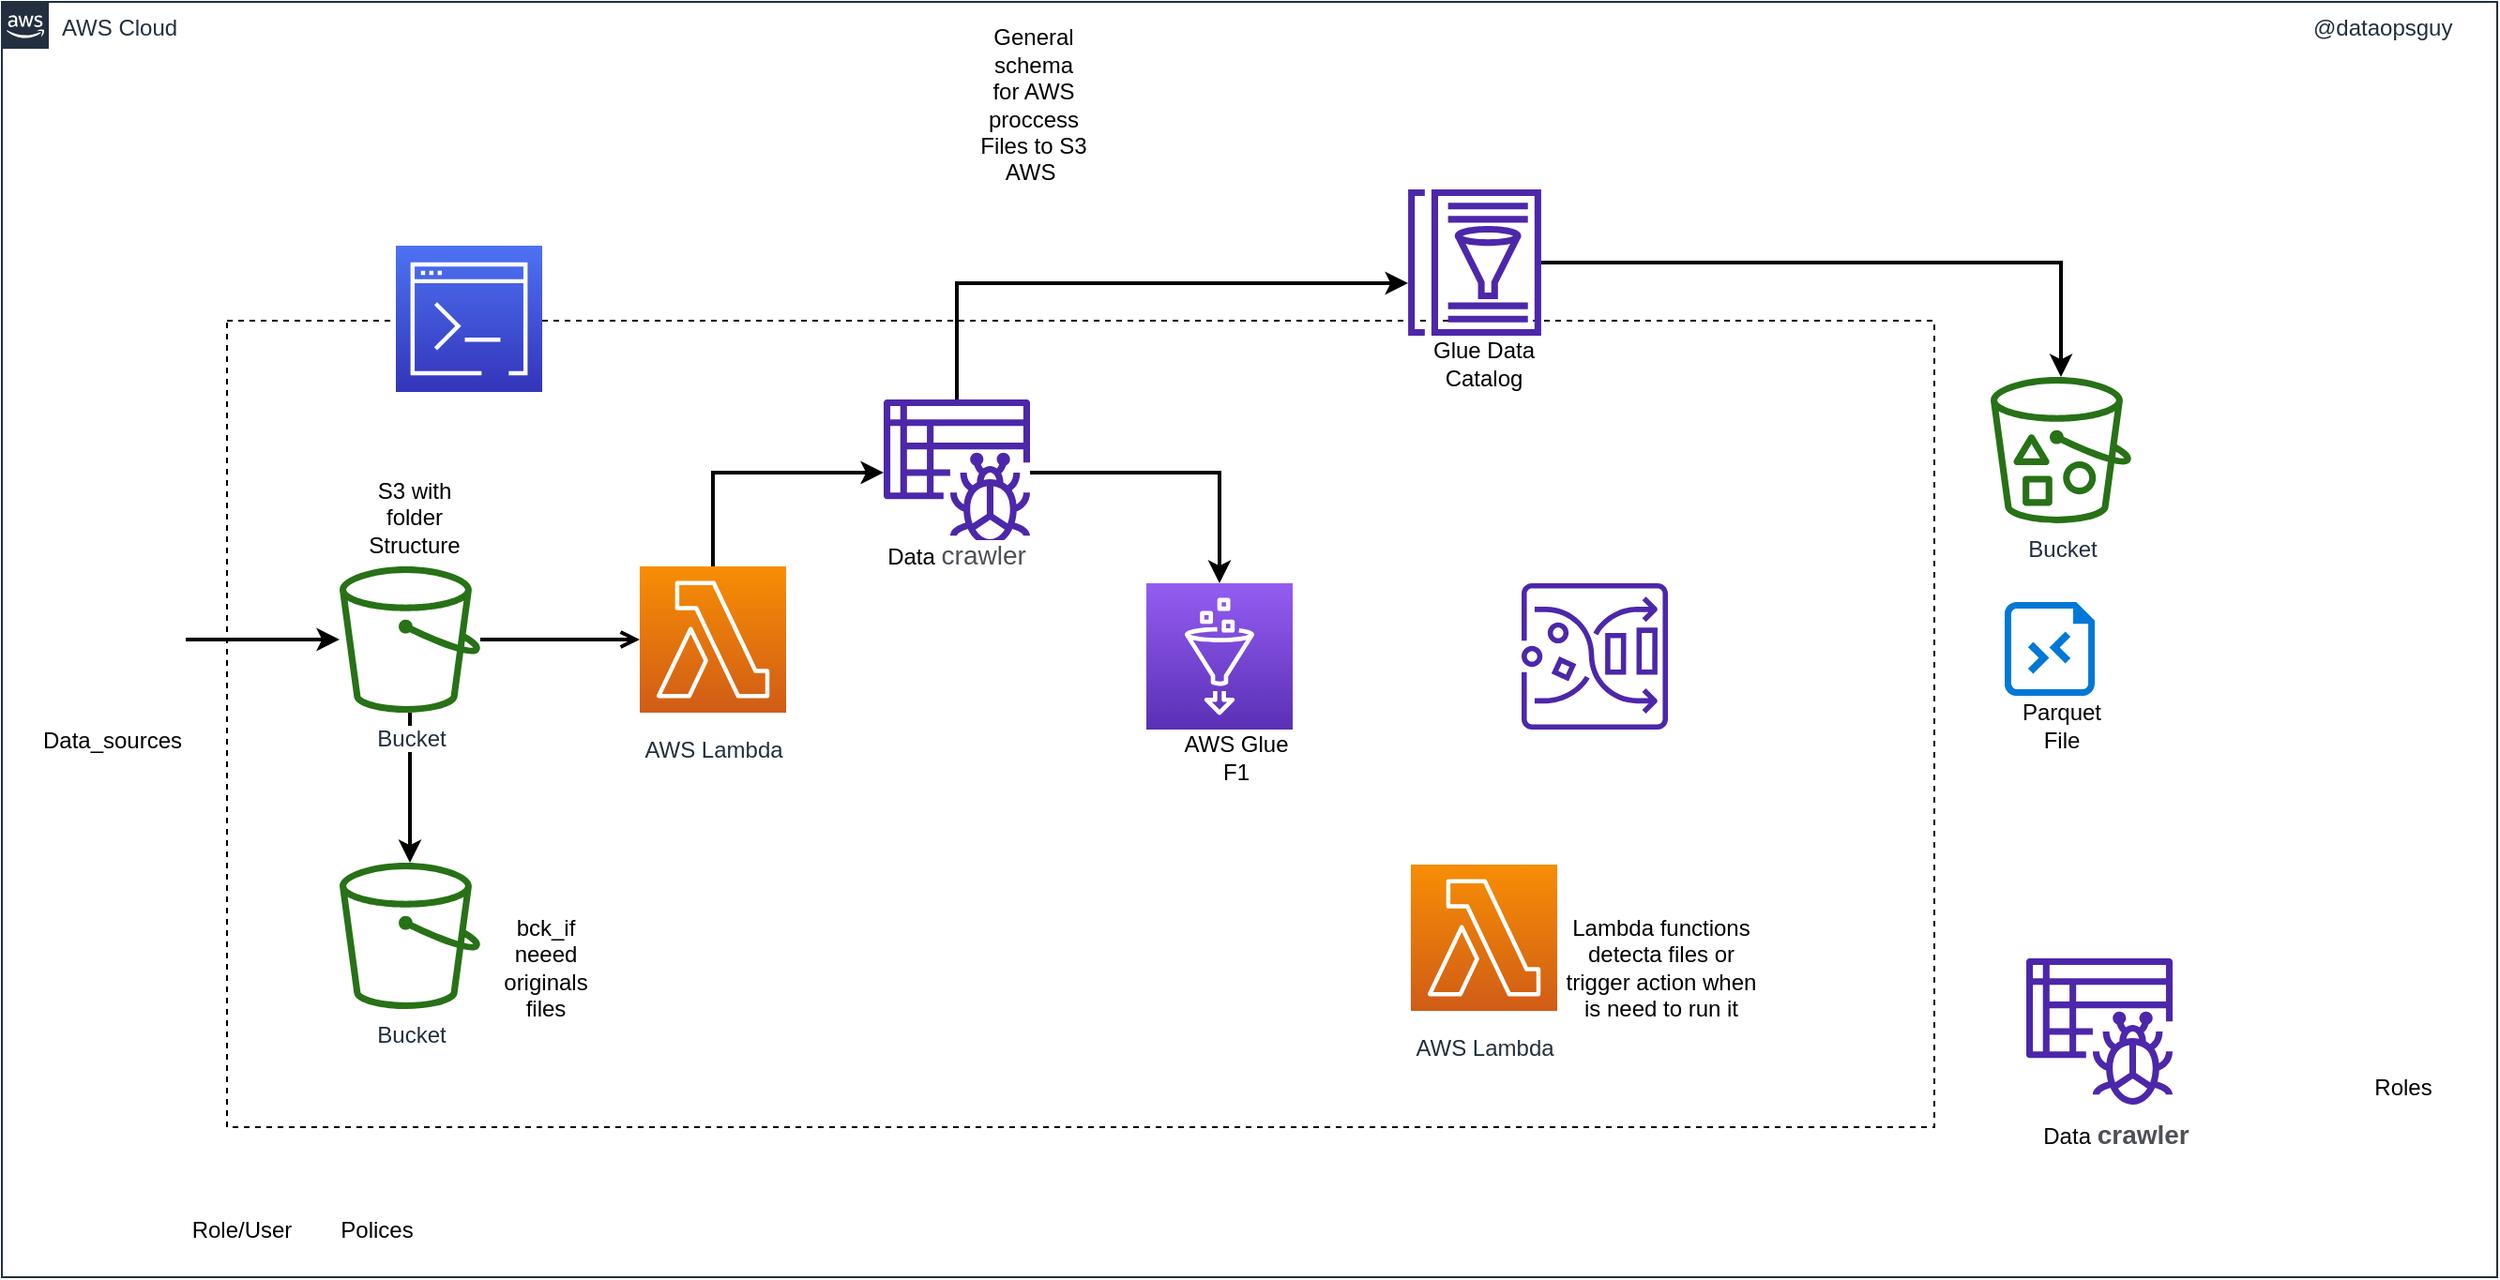 <mxfile version="20.3.0" type="github" pages="2">
  <diagram name="AWS_S3_Glue" id="YycMQG0jKVHck7Y0xzeI">
    <mxGraphModel dx="1422" dy="762" grid="1" gridSize="10" guides="1" tooltips="1" connect="1" arrows="1" fold="1" page="1" pageScale="1" pageWidth="2336" pageHeight="1654" math="0" shadow="0">
      <root>
        <mxCell id="27Ol19HIDqQMcz8ErLN1-0" />
        <mxCell id="27Ol19HIDqQMcz8ErLN1-1" parent="27Ol19HIDqQMcz8ErLN1-0" />
        <mxCell id="27Ol19HIDqQMcz8ErLN1-3" value="AWS Cloud" style="points=[[0,0],[0.25,0],[0.5,0],[0.75,0],[1,0],[1,0.25],[1,0.5],[1,0.75],[1,1],[0.75,1],[0.5,1],[0.25,1],[0,1],[0,0.75],[0,0.5],[0,0.25]];outlineConnect=0;gradientColor=none;html=1;whiteSpace=wrap;fontSize=12;fontStyle=0;shape=mxgraph.aws4.group;grIcon=mxgraph.aws4.group_aws_cloud_alt;strokeColor=#232F3E;fillColor=none;verticalAlign=top;align=left;spacingLeft=30;fontColor=#232F3E;dashed=0;labelBackgroundColor=#ffffff;container=1;pointerEvents=0;collapsible=0;recursiveResize=0;" parent="27Ol19HIDqQMcz8ErLN1-1" vertex="1">
          <mxGeometry x="50" y="80" width="1330" height="680" as="geometry" />
        </mxCell>
        <mxCell id="27Ol19HIDqQMcz8ErLN1-4" style="edgeStyle=orthogonalEdgeStyle;rounded=0;orthogonalLoop=1;jettySize=auto;html=1;strokeWidth=2;" parent="27Ol19HIDqQMcz8ErLN1-3" source="27Ol19HIDqQMcz8ErLN1-5" target="27Ol19HIDqQMcz8ErLN1-6" edge="1">
          <mxGeometry relative="1" as="geometry" />
        </mxCell>
        <mxCell id="27Ol19HIDqQMcz8ErLN1-5" value="" style="shape=image;html=1;verticalAlign=top;verticalLabelPosition=bottom;labelBackgroundColor=#ffffff;imageAspect=0;aspect=fixed;image=https://cdn1.iconfinder.com/data/icons/bootstrap-vol-3/16/filetype-csv-128.png" parent="27Ol19HIDqQMcz8ErLN1-3" vertex="1">
          <mxGeometry x="20" y="301" width="78" height="78" as="geometry" />
        </mxCell>
        <mxCell id="BuzA3Bi35Psj4LvPRwkX-13" value="" style="edgeStyle=orthogonalEdgeStyle;rounded=0;orthogonalLoop=1;jettySize=auto;html=1;strokeWidth=2;" parent="27Ol19HIDqQMcz8ErLN1-3" source="27Ol19HIDqQMcz8ErLN1-6" target="BuzA3Bi35Psj4LvPRwkX-12" edge="1">
          <mxGeometry relative="1" as="geometry" />
        </mxCell>
        <mxCell id="27Ol19HIDqQMcz8ErLN1-6" value="Bucket" style="outlineConnect=0;fontColor=#232F3E;gradientColor=none;fillColor=#277116;strokeColor=none;dashed=0;verticalLabelPosition=bottom;verticalAlign=top;align=center;html=1;fontSize=12;fontStyle=0;aspect=fixed;pointerEvents=1;shape=mxgraph.aws4.bucket;labelBackgroundColor=#ffffff;" parent="27Ol19HIDqQMcz8ErLN1-3" vertex="1">
          <mxGeometry x="180" y="301" width="75" height="78" as="geometry" />
        </mxCell>
        <mxCell id="27Ol19HIDqQMcz8ErLN1-2" value="" style="rounded=0;whiteSpace=wrap;html=1;labelBackgroundColor=none;fillColor=none;dashed=1;container=1;pointerEvents=0;collapsible=0;recursiveResize=0;" parent="27Ol19HIDqQMcz8ErLN1-3" vertex="1">
          <mxGeometry x="120" y="170" width="910" height="430" as="geometry" />
        </mxCell>
        <mxCell id="BuzA3Bi35Psj4LvPRwkX-25" style="edgeStyle=orthogonalEdgeStyle;rounded=0;orthogonalLoop=1;jettySize=auto;html=1;strokeWidth=2;" parent="27Ol19HIDqQMcz8ErLN1-2" source="27Ol19HIDqQMcz8ErLN1-26" target="X7rByN3R1TnToOI3u63U-4" edge="1">
          <mxGeometry relative="1" as="geometry">
            <Array as="points">
              <mxPoint x="259" y="81" />
            </Array>
          </mxGeometry>
        </mxCell>
        <mxCell id="27Ol19HIDqQMcz8ErLN1-26" value="AWS Lambda" style="outlineConnect=0;fontColor=#232F3E;gradientColor=#F78E04;gradientDirection=north;fillColor=#D05C17;strokeColor=#ffffff;dashed=0;verticalLabelPosition=bottom;verticalAlign=top;align=center;html=1;fontSize=12;fontStyle=0;aspect=fixed;shape=mxgraph.aws4.resourceIcon;resIcon=mxgraph.aws4.lambda;labelBackgroundColor=#ffffff;spacingTop=6;" parent="27Ol19HIDqQMcz8ErLN1-2" vertex="1">
          <mxGeometry x="220" y="131" width="78" height="78" as="geometry" />
        </mxCell>
        <mxCell id="X7rByN3R1TnToOI3u63U-4" value="" style="sketch=0;outlineConnect=0;fontColor=#232F3E;gradientColor=none;fillColor=#4D27AA;strokeColor=none;dashed=0;verticalLabelPosition=bottom;verticalAlign=top;align=center;html=1;fontSize=12;fontStyle=0;aspect=fixed;pointerEvents=1;shape=mxgraph.aws4.glue_crawlers;" parent="27Ol19HIDqQMcz8ErLN1-2" vertex="1">
          <mxGeometry x="350" y="42" width="78" height="78" as="geometry" />
        </mxCell>
        <mxCell id="X7rByN3R1TnToOI3u63U-3" value="" style="sketch=0;points=[[0,0,0],[0.25,0,0],[0.5,0,0],[0.75,0,0],[1,0,0],[0,1,0],[0.25,1,0],[0.5,1,0],[0.75,1,0],[1,1,0],[0,0.25,0],[0,0.5,0],[0,0.75,0],[1,0.25,0],[1,0.5,0],[1,0.75,0]];outlineConnect=0;fontColor=#232F3E;gradientColor=#4D72F3;gradientDirection=north;fillColor=#3334B9;strokeColor=#ffffff;dashed=0;verticalLabelPosition=bottom;verticalAlign=top;align=center;html=1;fontSize=12;fontStyle=0;aspect=fixed;shape=mxgraph.aws4.resourceIcon;resIcon=mxgraph.aws4.command_line_interface;" parent="27Ol19HIDqQMcz8ErLN1-2" vertex="1">
          <mxGeometry x="90" y="-40" width="78" height="78" as="geometry" />
        </mxCell>
        <mxCell id="X7rByN3R1TnToOI3u63U-2" value="" style="sketch=0;points=[[0,0,0],[0.25,0,0],[0.5,0,0],[0.75,0,0],[1,0,0],[0,1,0],[0.25,1,0],[0.5,1,0],[0.75,1,0],[1,1,0],[0,0.25,0],[0,0.5,0],[0,0.75,0],[1,0.25,0],[1,0.5,0],[1,0.75,0]];outlineConnect=0;fontColor=#232F3E;gradientColor=#945DF2;gradientDirection=north;fillColor=#5A30B5;strokeColor=#ffffff;dashed=0;verticalLabelPosition=bottom;verticalAlign=top;align=center;html=1;fontSize=12;fontStyle=0;aspect=fixed;shape=mxgraph.aws4.resourceIcon;resIcon=mxgraph.aws4.glue;" parent="27Ol19HIDqQMcz8ErLN1-2" vertex="1">
          <mxGeometry x="490" y="140" width="78" height="78" as="geometry" />
        </mxCell>
        <mxCell id="BuzA3Bi35Psj4LvPRwkX-3" style="edgeStyle=orthogonalEdgeStyle;rounded=0;orthogonalLoop=1;jettySize=auto;html=1;strokeWidth=2;" parent="27Ol19HIDqQMcz8ErLN1-2" source="X7rByN3R1TnToOI3u63U-4" target="X7rByN3R1TnToOI3u63U-2" edge="1">
          <mxGeometry relative="1" as="geometry" />
        </mxCell>
        <mxCell id="BuzA3Bi35Psj4LvPRwkX-7" value="AWS Glue F1" style="text;html=1;strokeColor=none;fillColor=none;align=center;verticalAlign=middle;whiteSpace=wrap;rounded=0;" parent="27Ol19HIDqQMcz8ErLN1-2" vertex="1">
          <mxGeometry x="508" y="218" width="60" height="30" as="geometry" />
        </mxCell>
        <mxCell id="BuzA3Bi35Psj4LvPRwkX-20" value="bck_if neeed originals files" style="text;html=1;strokeColor=none;fillColor=none;align=center;verticalAlign=middle;whiteSpace=wrap;rounded=0;" parent="27Ol19HIDqQMcz8ErLN1-2" vertex="1">
          <mxGeometry x="140" y="330" width="60" height="30" as="geometry" />
        </mxCell>
        <mxCell id="BuzA3Bi35Psj4LvPRwkX-21" value="S3 with folder Structure" style="text;html=1;strokeColor=none;fillColor=none;align=center;verticalAlign=middle;whiteSpace=wrap;rounded=0;" parent="27Ol19HIDqQMcz8ErLN1-2" vertex="1">
          <mxGeometry x="70" y="90" width="60" height="30" as="geometry" />
        </mxCell>
        <mxCell id="BuzA3Bi35Psj4LvPRwkX-6" value="Data&amp;nbsp;&lt;span style=&quot;color: rgb(77, 81, 86); font-family: arial, sans-serif; font-size: 14px; text-align: start; background-color: rgb(255, 255, 255);&quot; class=&quot;hcV4Re nkGKTb&quot;&gt;crawler&lt;/span&gt;" style="text;html=1;strokeColor=none;fillColor=none;align=center;verticalAlign=middle;whiteSpace=wrap;rounded=0;" parent="27Ol19HIDqQMcz8ErLN1-2" vertex="1">
          <mxGeometry x="359" y="110" width="60" height="30" as="geometry" />
        </mxCell>
        <mxCell id="K2hohYuigpaxFcC9Kort-7" value="Glue Data Catalog" style="text;html=1;strokeColor=none;fillColor=none;align=center;verticalAlign=middle;whiteSpace=wrap;rounded=0;" vertex="1" parent="27Ol19HIDqQMcz8ErLN1-2">
          <mxGeometry x="640" y="8" width="60" height="30" as="geometry" />
        </mxCell>
        <mxCell id="K2hohYuigpaxFcC9Kort-8" value="" style="sketch=0;outlineConnect=0;fontColor=#232F3E;gradientColor=none;fillColor=#4D27AA;strokeColor=none;dashed=0;verticalLabelPosition=bottom;verticalAlign=top;align=center;html=1;fontSize=12;fontStyle=0;aspect=fixed;pointerEvents=1;shape=mxgraph.aws4.glue_databrew;" vertex="1" parent="27Ol19HIDqQMcz8ErLN1-2">
          <mxGeometry x="690" y="140" width="78" height="78" as="geometry" />
        </mxCell>
        <mxCell id="K2hohYuigpaxFcC9Kort-44" value="AWS Lambda" style="outlineConnect=0;fontColor=#232F3E;gradientColor=#F78E04;gradientDirection=north;fillColor=#D05C17;strokeColor=#ffffff;dashed=0;verticalLabelPosition=bottom;verticalAlign=top;align=center;html=1;fontSize=12;fontStyle=0;aspect=fixed;shape=mxgraph.aws4.resourceIcon;resIcon=mxgraph.aws4.lambda;labelBackgroundColor=#ffffff;spacingTop=6;" vertex="1" parent="27Ol19HIDqQMcz8ErLN1-2">
          <mxGeometry x="631" y="290" width="78" height="78" as="geometry" />
        </mxCell>
        <mxCell id="K2hohYuigpaxFcC9Kort-46" value="Lambda functions detecta files or trigger action when is need to run it" style="text;html=1;strokeColor=none;fillColor=none;align=center;verticalAlign=middle;whiteSpace=wrap;rounded=0;" vertex="1" parent="27Ol19HIDqQMcz8ErLN1-2">
          <mxGeometry x="709" y="290" width="111" height="110" as="geometry" />
        </mxCell>
        <mxCell id="X7rByN3R1TnToOI3u63U-6" value="&lt;font color=&quot;#232f3e&quot;&gt;&lt;span style=&quot;background-color: rgb(255, 255, 255);&quot;&gt;@dataopsguy&lt;/span&gt;&lt;/font&gt;" style="text;whiteSpace=wrap;html=1;" parent="27Ol19HIDqQMcz8ErLN1-3" vertex="1">
          <mxGeometry x="1230" width="100" height="40" as="geometry" />
        </mxCell>
        <mxCell id="27Ol19HIDqQMcz8ErLN1-11" value="" style="edgeStyle=orthogonalEdgeStyle;rounded=0;orthogonalLoop=1;jettySize=auto;html=1;endArrow=open;endFill=0;strokeWidth=2;" parent="27Ol19HIDqQMcz8ErLN1-3" source="27Ol19HIDqQMcz8ErLN1-6" target="27Ol19HIDqQMcz8ErLN1-26" edge="1">
          <mxGeometry relative="1" as="geometry">
            <mxPoint x="398" y="269" as="sourcePoint" />
            <mxPoint x="340" y="340" as="targetPoint" />
          </mxGeometry>
        </mxCell>
        <mxCell id="BuzA3Bi35Psj4LvPRwkX-4" value="General schema for AWS proccess Files to S3 AWS&amp;nbsp;" style="text;html=1;strokeColor=none;fillColor=none;align=center;verticalAlign=middle;whiteSpace=wrap;rounded=0;" parent="27Ol19HIDqQMcz8ErLN1-3" vertex="1">
          <mxGeometry x="520" y="40" width="60" height="30" as="geometry" />
        </mxCell>
        <mxCell id="BuzA3Bi35Psj4LvPRwkX-5" value="Roles" style="text;html=1;strokeColor=none;fillColor=none;align=center;verticalAlign=middle;whiteSpace=wrap;rounded=0;" parent="27Ol19HIDqQMcz8ErLN1-3" vertex="1">
          <mxGeometry x="1250" y="564" width="60" height="30" as="geometry" />
        </mxCell>
        <mxCell id="BuzA3Bi35Psj4LvPRwkX-9" value="Polices" style="text;html=1;strokeColor=none;fillColor=none;align=center;verticalAlign=middle;whiteSpace=wrap;rounded=0;" parent="27Ol19HIDqQMcz8ErLN1-3" vertex="1">
          <mxGeometry x="170" y="640" width="60" height="30" as="geometry" />
        </mxCell>
        <mxCell id="27Ol19HIDqQMcz8ErLN1-21" value="Bucket" style="outlineConnect=0;fontColor=#232F3E;gradientColor=none;fillColor=#277116;strokeColor=none;dashed=0;verticalLabelPosition=bottom;verticalAlign=top;align=center;html=1;fontSize=12;fontStyle=0;aspect=fixed;pointerEvents=1;shape=mxgraph.aws4.bucket_with_objects;labelBackgroundColor=#ffffff;" parent="27Ol19HIDqQMcz8ErLN1-3" vertex="1">
          <mxGeometry x="1060" y="200" width="75" height="78" as="geometry" />
        </mxCell>
        <mxCell id="BuzA3Bi35Psj4LvPRwkX-12" value="Bucket" style="outlineConnect=0;fontColor=#232F3E;gradientColor=none;fillColor=#277116;strokeColor=none;dashed=0;verticalLabelPosition=bottom;verticalAlign=top;align=center;html=1;fontSize=12;fontStyle=0;aspect=fixed;pointerEvents=1;shape=mxgraph.aws4.bucket;labelBackgroundColor=#ffffff;" parent="27Ol19HIDqQMcz8ErLN1-3" vertex="1">
          <mxGeometry x="180" y="459" width="75" height="78" as="geometry" />
        </mxCell>
        <mxCell id="BuzA3Bi35Psj4LvPRwkX-14" value="" style="sketch=0;aspect=fixed;pointerEvents=1;shadow=0;dashed=0;html=1;strokeColor=none;labelPosition=center;verticalLabelPosition=bottom;verticalAlign=top;align=center;shape=mxgraph.azure.rdp_remoting_file;fillColor=#0078D7;" parent="27Ol19HIDqQMcz8ErLN1-3" vertex="1">
          <mxGeometry x="1067.5" y="320" width="48" height="50" as="geometry" />
        </mxCell>
        <mxCell id="BuzA3Bi35Psj4LvPRwkX-15" value="Parquet File" style="text;html=1;strokeColor=none;fillColor=none;align=center;verticalAlign=middle;whiteSpace=wrap;rounded=0;" parent="27Ol19HIDqQMcz8ErLN1-3" vertex="1">
          <mxGeometry x="1067.5" y="371" width="60" height="30" as="geometry" />
        </mxCell>
        <mxCell id="BuzA3Bi35Psj4LvPRwkX-16" value="" style="sketch=0;outlineConnect=0;fontColor=#232F3E;gradientColor=none;fillColor=#4D27AA;strokeColor=none;dashed=0;verticalLabelPosition=bottom;verticalAlign=top;align=center;html=1;fontSize=12;fontStyle=0;aspect=fixed;pointerEvents=1;shape=mxgraph.aws4.glue_crawlers;" parent="27Ol19HIDqQMcz8ErLN1-3" vertex="1">
          <mxGeometry x="1079" y="510" width="78" height="78" as="geometry" />
        </mxCell>
        <mxCell id="BuzA3Bi35Psj4LvPRwkX-17" value="Data&amp;nbsp;&lt;span style=&quot;font-weight: 800; color: rgb(77, 81, 86); font-family: arial, sans-serif; font-size: 14px; text-align: start; background-color: rgb(255, 255, 255);&quot; class=&quot;hcV4Re nkGKTb&quot;&gt;crawler&lt;/span&gt;" style="text;html=1;strokeColor=none;fillColor=none;align=center;verticalAlign=middle;whiteSpace=wrap;rounded=0;" parent="27Ol19HIDqQMcz8ErLN1-3" vertex="1">
          <mxGeometry x="1097" y="589" width="60" height="30" as="geometry" />
        </mxCell>
        <mxCell id="BuzA3Bi35Psj4LvPRwkX-18" value="Data_sources" style="text;html=1;strokeColor=none;fillColor=none;align=center;verticalAlign=middle;whiteSpace=wrap;rounded=0;" parent="27Ol19HIDqQMcz8ErLN1-3" vertex="1">
          <mxGeometry x="29" y="379" width="60" height="30" as="geometry" />
        </mxCell>
        <mxCell id="BuzA3Bi35Psj4LvPRwkX-26" value="Role/User" style="text;html=1;strokeColor=none;fillColor=none;align=center;verticalAlign=middle;whiteSpace=wrap;rounded=0;" parent="27Ol19HIDqQMcz8ErLN1-3" vertex="1">
          <mxGeometry x="98" y="640" width="60" height="30" as="geometry" />
        </mxCell>
        <mxCell id="K2hohYuigpaxFcC9Kort-9" style="edgeStyle=orthogonalEdgeStyle;rounded=0;orthogonalLoop=1;jettySize=auto;html=1;strokeWidth=2;" edge="1" parent="27Ol19HIDqQMcz8ErLN1-3" source="K2hohYuigpaxFcC9Kort-1" target="27Ol19HIDqQMcz8ErLN1-21">
          <mxGeometry relative="1" as="geometry" />
        </mxCell>
        <mxCell id="K2hohYuigpaxFcC9Kort-1" value="" style="sketch=0;outlineConnect=0;fontColor=#232F3E;gradientColor=none;fillColor=#4D27AA;strokeColor=none;dashed=0;verticalLabelPosition=bottom;verticalAlign=top;align=center;html=1;fontSize=12;fontStyle=0;aspect=fixed;pointerEvents=1;shape=mxgraph.aws4.glue_data_catalog;" vertex="1" parent="27Ol19HIDqQMcz8ErLN1-3">
          <mxGeometry x="749" y="100" width="72" height="78" as="geometry" />
        </mxCell>
        <mxCell id="K2hohYuigpaxFcC9Kort-4" style="edgeStyle=orthogonalEdgeStyle;rounded=0;orthogonalLoop=1;jettySize=auto;html=1;strokeWidth=2;" edge="1" parent="27Ol19HIDqQMcz8ErLN1-3" source="X7rByN3R1TnToOI3u63U-4" target="K2hohYuigpaxFcC9Kort-1">
          <mxGeometry relative="1" as="geometry">
            <Array as="points">
              <mxPoint x="509" y="150" />
            </Array>
          </mxGeometry>
        </mxCell>
      </root>
    </mxGraphModel>
  </diagram>
  <diagram id="Ht1M8jgEwFfnCIfOTk4-" name="AWS_Glue_plan">
    <mxGraphModel dx="1422" dy="762" grid="1" gridSize="10" guides="1" tooltips="1" connect="1" arrows="1" fold="1" page="1" pageScale="1" pageWidth="1169" pageHeight="827" math="0" shadow="0">
      <root>
        <mxCell id="0" />
        <mxCell id="1" parent="0" />
        <mxCell id="UEzPUAAOIrF-is8g5C7q-107" value="" style="rounded=0;whiteSpace=wrap;html=1;labelBackgroundColor=none;fillColor=none;dashed=1;container=1;pointerEvents=0;collapsible=0;recursiveResize=0;" parent="1" vertex="1">
          <mxGeometry x="340" y="290" width="480" height="430" as="geometry" />
        </mxCell>
        <mxCell id="UEzPUAAOIrF-is8g5C7q-74" value="AWS Cloud" style="points=[[0,0],[0.25,0],[0.5,0],[0.75,0],[1,0],[1,0.25],[1,0.5],[1,0.75],[1,1],[0.75,1],[0.5,1],[0.25,1],[0,1],[0,0.75],[0,0.5],[0,0.25]];outlineConnect=0;gradientColor=none;html=1;whiteSpace=wrap;fontSize=12;fontStyle=0;shape=mxgraph.aws4.group;grIcon=mxgraph.aws4.group_aws_cloud_alt;strokeColor=#232F3E;fillColor=none;verticalAlign=top;align=left;spacingLeft=30;fontColor=#232F3E;dashed=0;labelBackgroundColor=#ffffff;container=1;pointerEvents=0;collapsible=0;recursiveResize=0;" parent="1" vertex="1">
          <mxGeometry x="50" y="80" width="780" height="680" as="geometry" />
        </mxCell>
        <mxCell id="oE7M9QJ5uVzOgLbk0iZZ-5" style="edgeStyle=orthogonalEdgeStyle;rounded=0;orthogonalLoop=1;jettySize=auto;html=1;" parent="UEzPUAAOIrF-is8g5C7q-74" source="oE7M9QJ5uVzOgLbk0iZZ-1" target="UEzPUAAOIrF-is8g5C7q-98" edge="1">
          <mxGeometry relative="1" as="geometry" />
        </mxCell>
        <mxCell id="oE7M9QJ5uVzOgLbk0iZZ-1" value="" style="shape=image;html=1;verticalAlign=top;verticalLabelPosition=bottom;labelBackgroundColor=#ffffff;imageAspect=0;aspect=fixed;image=https://cdn1.iconfinder.com/data/icons/bootstrap-vol-3/16/filetype-csv-128.png" parent="UEzPUAAOIrF-is8g5C7q-74" vertex="1">
          <mxGeometry x="10" y="301" width="78" height="78" as="geometry" />
        </mxCell>
        <mxCell id="UEzPUAAOIrF-is8g5C7q-98" value="Bucket" style="outlineConnect=0;fontColor=#232F3E;gradientColor=none;fillColor=#277116;strokeColor=none;dashed=0;verticalLabelPosition=bottom;verticalAlign=top;align=center;html=1;fontSize=12;fontStyle=0;aspect=fixed;pointerEvents=1;shape=mxgraph.aws4.bucket;labelBackgroundColor=#ffffff;" parent="UEzPUAAOIrF-is8g5C7q-74" vertex="1">
          <mxGeometry x="180" y="301" width="75" height="78" as="geometry" />
        </mxCell>
        <mxCell id="UEzPUAAOIrF-is8g5C7q-88" value="" style="edgeStyle=orthogonalEdgeStyle;rounded=0;orthogonalLoop=1;jettySize=auto;html=1;endArrow=open;endFill=0;strokeWidth=2;" parent="1" target="UEzPUAAOIrF-is8g5C7q-77" edge="1">
          <mxGeometry relative="1" as="geometry">
            <mxPoint x="168" y="179" as="sourcePoint" />
          </mxGeometry>
        </mxCell>
        <mxCell id="UEzPUAAOIrF-is8g5C7q-89" value="" style="edgeStyle=orthogonalEdgeStyle;rounded=0;orthogonalLoop=1;jettySize=auto;html=1;endArrow=open;endFill=0;strokeWidth=2;" parent="1" source="UEzPUAAOIrF-is8g5C7q-77" target="UEzPUAAOIrF-is8g5C7q-79" edge="1">
          <mxGeometry relative="1" as="geometry">
            <Array as="points">
              <mxPoint x="248" y="350" />
            </Array>
          </mxGeometry>
        </mxCell>
        <mxCell id="UEzPUAAOIrF-is8g5C7q-106" style="edgeStyle=orthogonalEdgeStyle;rounded=0;orthogonalLoop=1;jettySize=auto;html=1;endArrow=open;endFill=0;strokeWidth=2;" parent="1" source="UEzPUAAOIrF-is8g5C7q-77" target="UEzPUAAOIrF-is8g5C7q-78" edge="1">
          <mxGeometry relative="1" as="geometry" />
        </mxCell>
        <mxCell id="UEzPUAAOIrF-is8g5C7q-104" style="edgeStyle=orthogonalEdgeStyle;rounded=0;orthogonalLoop=1;jettySize=auto;html=1;endArrow=open;endFill=0;strokeWidth=2;" parent="1" source="UEzPUAAOIrF-is8g5C7q-78" edge="1" target="bIaiEQJN1W0YHU1YslFM-1">
          <mxGeometry relative="1" as="geometry">
            <mxPoint x="1057.5" y="310" as="targetPoint" />
          </mxGeometry>
        </mxCell>
        <mxCell id="UEzPUAAOIrF-is8g5C7q-90" value="" style="edgeStyle=orthogonalEdgeStyle;rounded=0;orthogonalLoop=1;jettySize=auto;html=1;endArrow=open;endFill=0;strokeWidth=2;" parent="1" source="UEzPUAAOIrF-is8g5C7q-79" target="UEzPUAAOIrF-is8g5C7q-80" edge="1">
          <mxGeometry relative="1" as="geometry" />
        </mxCell>
        <mxCell id="UEzPUAAOIrF-is8g5C7q-91" value="" style="edgeStyle=orthogonalEdgeStyle;rounded=0;orthogonalLoop=1;jettySize=auto;html=1;endArrow=open;endFill=0;strokeWidth=2;" parent="1" source="UEzPUAAOIrF-is8g5C7q-80" target="UEzPUAAOIrF-is8g5C7q-81" edge="1">
          <mxGeometry relative="1" as="geometry" />
        </mxCell>
        <mxCell id="UEzPUAAOIrF-is8g5C7q-92" value="" style="edgeStyle=orthogonalEdgeStyle;rounded=0;orthogonalLoop=1;jettySize=auto;html=1;endArrow=open;endFill=0;strokeWidth=2;" parent="1" source="UEzPUAAOIrF-is8g5C7q-81" target="UEzPUAAOIrF-is8g5C7q-82" edge="1">
          <mxGeometry relative="1" as="geometry" />
        </mxCell>
        <mxCell id="UEzPUAAOIrF-is8g5C7q-93" style="edgeStyle=orthogonalEdgeStyle;rounded=0;orthogonalLoop=1;jettySize=auto;html=1;endArrow=open;endFill=0;strokeWidth=2;" parent="1" source="UEzPUAAOIrF-is8g5C7q-82" target="UEzPUAAOIrF-is8g5C7q-85" edge="1">
          <mxGeometry relative="1" as="geometry">
            <Array as="points">
              <mxPoint x="762" y="480" />
            </Array>
          </mxGeometry>
        </mxCell>
        <mxCell id="UEzPUAAOIrF-is8g5C7q-105" value="Monitor template" style="edgeStyle=orthogonalEdgeStyle;rounded=0;orthogonalLoop=1;jettySize=auto;html=1;endArrow=open;endFill=0;strokeWidth=2;" parent="1" target="UEzPUAAOIrF-is8g5C7q-80" edge="1">
          <mxGeometry x="0.121" y="-10" relative="1" as="geometry">
            <Array as="points">
              <mxPoint x="919" y="270" />
              <mxPoint x="519" y="270" />
            </Array>
            <mxPoint as="offset" />
            <mxPoint x="919" y="310" as="sourcePoint" />
          </mxGeometry>
        </mxCell>
        <mxCell id="UEzPUAAOIrF-is8g5C7q-96" style="edgeStyle=orthogonalEdgeStyle;rounded=0;orthogonalLoop=1;jettySize=auto;html=1;endArrow=open;endFill=0;strokeWidth=2;startArrow=open;startFill=0;" parent="1" source="UEzPUAAOIrF-is8g5C7q-85" target="UEzPUAAOIrF-is8g5C7q-86" edge="1">
          <mxGeometry relative="1" as="geometry">
            <Array as="points">
              <mxPoint x="638" y="560" />
              <mxPoint x="528" y="560" />
            </Array>
          </mxGeometry>
        </mxCell>
        <mxCell id="UEzPUAAOIrF-is8g5C7q-97" style="edgeStyle=orthogonalEdgeStyle;rounded=0;orthogonalLoop=1;jettySize=auto;html=1;endArrow=open;endFill=0;strokeWidth=2;startArrow=open;startFill=0;" parent="1" source="UEzPUAAOIrF-is8g5C7q-85" target="UEzPUAAOIrF-is8g5C7q-87" edge="1">
          <mxGeometry relative="1" as="geometry">
            <Array as="points">
              <mxPoint x="684" y="560" />
              <mxPoint x="859" y="560" />
            </Array>
          </mxGeometry>
        </mxCell>
        <mxCell id="UEzPUAAOIrF-is8g5C7q-100" style="edgeStyle=orthogonalEdgeStyle;rounded=0;orthogonalLoop=1;jettySize=auto;html=1;endArrow=open;endFill=0;strokeWidth=2;" parent="1" source="UEzPUAAOIrF-is8g5C7q-86" target="UEzPUAAOIrF-is8g5C7q-98" edge="1">
          <mxGeometry relative="1" as="geometry" />
        </mxCell>
        <mxCell id="UEzPUAAOIrF-is8g5C7q-77" value="Bucket" style="outlineConnect=0;fontColor=#232F3E;gradientColor=none;fillColor=#277116;strokeColor=none;dashed=0;verticalLabelPosition=bottom;verticalAlign=top;align=center;html=1;fontSize=12;fontStyle=0;aspect=fixed;pointerEvents=1;shape=mxgraph.aws4.bucket_with_objects;labelBackgroundColor=#ffffff;" parent="1" vertex="1">
          <mxGeometry x="210" y="140" width="75" height="78" as="geometry" />
        </mxCell>
        <mxCell id="UEzPUAAOIrF-is8g5C7q-78" value="Bucket" style="outlineConnect=0;fontColor=#232F3E;gradientColor=none;fillColor=#277116;strokeColor=none;dashed=0;verticalLabelPosition=bottom;verticalAlign=top;align=center;html=1;fontSize=12;fontStyle=0;aspect=fixed;pointerEvents=1;shape=mxgraph.aws4.bucket_with_objects;labelBackgroundColor=#ffffff;" parent="1" vertex="1">
          <mxGeometry x="1020" y="140" width="75" height="78" as="geometry" />
        </mxCell>
        <mxCell id="UEzPUAAOIrF-is8g5C7q-79" value="AWS&lt;br&gt;CloudTrail" style="outlineConnect=0;fontColor=#232F3E;gradientColor=#F34482;gradientDirection=north;fillColor=#BC1356;strokeColor=#ffffff;dashed=0;verticalLabelPosition=bottom;verticalAlign=top;align=center;html=1;fontSize=12;fontStyle=0;aspect=fixed;shape=mxgraph.aws4.resourceIcon;resIcon=mxgraph.aws4.cloudtrail;labelBackgroundColor=#ffffff;" parent="1" vertex="1">
          <mxGeometry x="370" y="310" width="78" height="78" as="geometry" />
        </mxCell>
        <mxCell id="UEzPUAAOIrF-is8g5C7q-80" value="Amazon&lt;br&gt;CloudWatch" style="outlineConnect=0;fontColor=#232F3E;gradientColor=#F34482;gradientDirection=north;fillColor=#BC1356;strokeColor=#ffffff;dashed=0;verticalLabelPosition=bottom;verticalAlign=top;align=center;html=1;fontSize=12;fontStyle=0;aspect=fixed;shape=mxgraph.aws4.resourceIcon;resIcon=mxgraph.aws4.cloudwatch;labelBackgroundColor=#ffffff;" parent="1" vertex="1">
          <mxGeometry x="480" y="310" width="78" height="78" as="geometry" />
        </mxCell>
        <mxCell id="UEzPUAAOIrF-is8g5C7q-81" value="Amazon Simple&lt;br&gt;Notification Service&lt;br&gt;" style="outlineConnect=0;fontColor=#232F3E;gradientColor=#F34482;gradientDirection=north;fillColor=#BC1356;strokeColor=#ffffff;dashed=0;verticalLabelPosition=bottom;verticalAlign=top;align=center;html=1;fontSize=12;fontStyle=0;aspect=fixed;shape=mxgraph.aws4.resourceIcon;resIcon=mxgraph.aws4.sns;labelBackgroundColor=#ffffff;" parent="1" vertex="1">
          <mxGeometry x="600" y="310" width="78" height="78" as="geometry" />
        </mxCell>
        <mxCell id="UEzPUAAOIrF-is8g5C7q-82" value="Amazon Simple&lt;br&gt;Queue Service&lt;br&gt;" style="outlineConnect=0;fontColor=#232F3E;gradientColor=#F34482;gradientDirection=north;fillColor=#BC1356;strokeColor=#ffffff;dashed=0;verticalLabelPosition=bottom;verticalAlign=top;align=center;html=1;fontSize=12;fontStyle=0;aspect=fixed;shape=mxgraph.aws4.resourceIcon;resIcon=mxgraph.aws4.sqs;labelBackgroundColor=#ffffff;" parent="1" vertex="1">
          <mxGeometry x="723" y="310" width="78" height="78" as="geometry" />
        </mxCell>
        <mxCell id="UEzPUAAOIrF-is8g5C7q-85" value="AWS Lambda" style="outlineConnect=0;fontColor=#232F3E;gradientColor=#F78E04;gradientDirection=north;fillColor=#D05C17;strokeColor=#ffffff;dashed=0;verticalLabelPosition=bottom;verticalAlign=top;align=center;html=1;fontSize=12;fontStyle=0;aspect=fixed;shape=mxgraph.aws4.resourceIcon;resIcon=mxgraph.aws4.lambda;labelBackgroundColor=#ffffff;spacingTop=6;" parent="1" vertex="1">
          <mxGeometry x="599" y="450" width="78" height="78" as="geometry" />
        </mxCell>
        <mxCell id="UEzPUAAOIrF-is8g5C7q-86" value="Amazon Kinesis&lt;br&gt;Data&amp;nbsp;Firehose" style="outlineConnect=0;fontColor=#232F3E;gradientColor=#945DF2;gradientDirection=north;fillColor=#5A30B5;strokeColor=#ffffff;dashed=0;verticalLabelPosition=bottom;verticalAlign=top;align=center;html=1;fontSize=12;fontStyle=0;aspect=fixed;shape=mxgraph.aws4.resourceIcon;resIcon=mxgraph.aws4.kinesis_data_firehose;labelBackgroundColor=#ffffff;" parent="1" vertex="1">
          <mxGeometry x="489" y="590" width="78" height="78" as="geometry" />
        </mxCell>
        <mxCell id="UEzPUAAOIrF-is8g5C7q-87" value="Amazon&lt;br&gt;DynamoDB" style="outlineConnect=0;fontColor=#232F3E;gradientColor=#4D72F3;gradientDirection=north;fillColor=#3334B9;strokeColor=#ffffff;dashed=0;verticalLabelPosition=bottom;verticalAlign=top;align=center;html=1;fontSize=12;fontStyle=0;aspect=fixed;shape=mxgraph.aws4.resourceIcon;resIcon=mxgraph.aws4.dynamodb;labelBackgroundColor=#ffffff;" parent="1" vertex="1">
          <mxGeometry x="710" y="590" width="78" height="78" as="geometry" />
        </mxCell>
        <mxCell id="UEzPUAAOIrF-is8g5C7q-108" value="" style="rounded=0;whiteSpace=wrap;html=1;labelBackgroundColor=none;fillColor=none;dashed=1;container=1;pointerEvents=0;collapsible=0;recursiveResize=0;" parent="1" vertex="1">
          <mxGeometry x="860" y="80" width="250" height="680" as="geometry" />
        </mxCell>
        <mxCell id="bIaiEQJN1W0YHU1YslFM-1" value="Bucket" style="outlineConnect=0;fontColor=#232F3E;gradientColor=none;fillColor=#277116;strokeColor=none;dashed=0;verticalLabelPosition=bottom;verticalAlign=top;align=center;html=1;fontSize=12;fontStyle=0;aspect=fixed;pointerEvents=1;shape=mxgraph.aws4.bucket;labelBackgroundColor=#ffffff;" vertex="1" parent="UEzPUAAOIrF-is8g5C7q-108">
          <mxGeometry x="100" y="223" width="75" height="78" as="geometry" />
        </mxCell>
      </root>
    </mxGraphModel>
  </diagram>
</mxfile>
